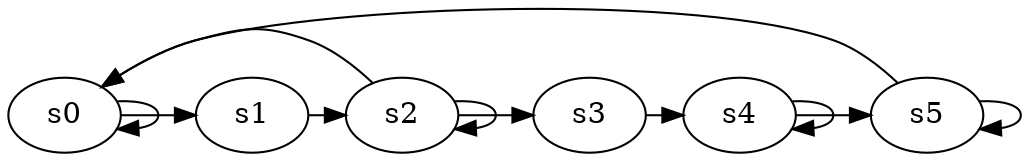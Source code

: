 digraph game_0575_cycle_6 {
    s0 [name="s0", player=0];
    s1 [name="s1", player=1];
    s2 [name="s2", player=1];
    s3 [name="s3", player=0, target=1];
    s4 [name="s4", player=1];
    s5 [name="s5", player=1];

    s0 -> s1 [constraint="time == 16 || time == 21"];
    s1 -> s2 [constraint="time % 3 == 1 || time % 3 == 2"];
    s2 -> s3 [constraint="time == 1 || time == 10"];
    s3 -> s4 [constraint="!(time % 4 == 0)"];
    s4 -> s5 [constraint="time % 2 == 0 && !(time % 3 == 0)"];
    s5 -> s0 [constraint="time % 2 == 1"];
    s0 -> s0 [constraint="time % 2 == 0"];
    s2 -> s2 [constraint="time % 3 == 0"];
    s2 -> s0 [constraint="time == 10 || time == 12"];
    s4 -> s4 [constraint="time % 2 == 0"];
    s5 -> s5 [constraint="time % 3 == 0"];
}
